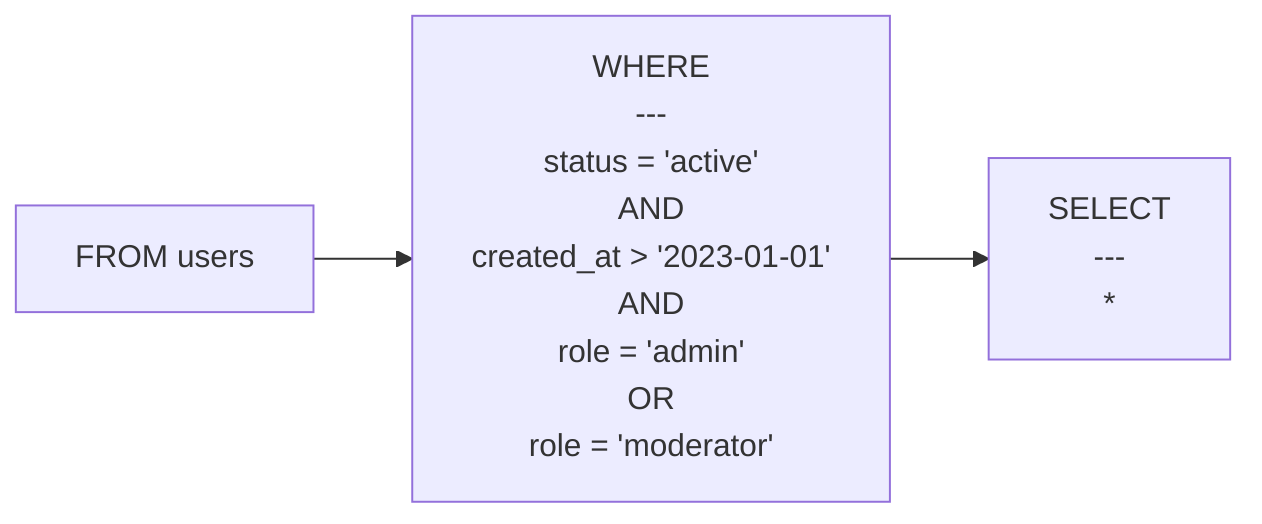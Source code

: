 flowchart LR
    node_0[FROM users]
    node_1["WHERE<br/>---<br/>status = 'active'<br/>AND<br/>created_at &gt; '2023-01-01'<br/>AND<br/>role = 'admin'<br/>OR<br/>role = 'moderator'"]
    node_2["SELECT<br/>---<br/>*"]
    node_0 --> node_1
    node_1 --> node_2